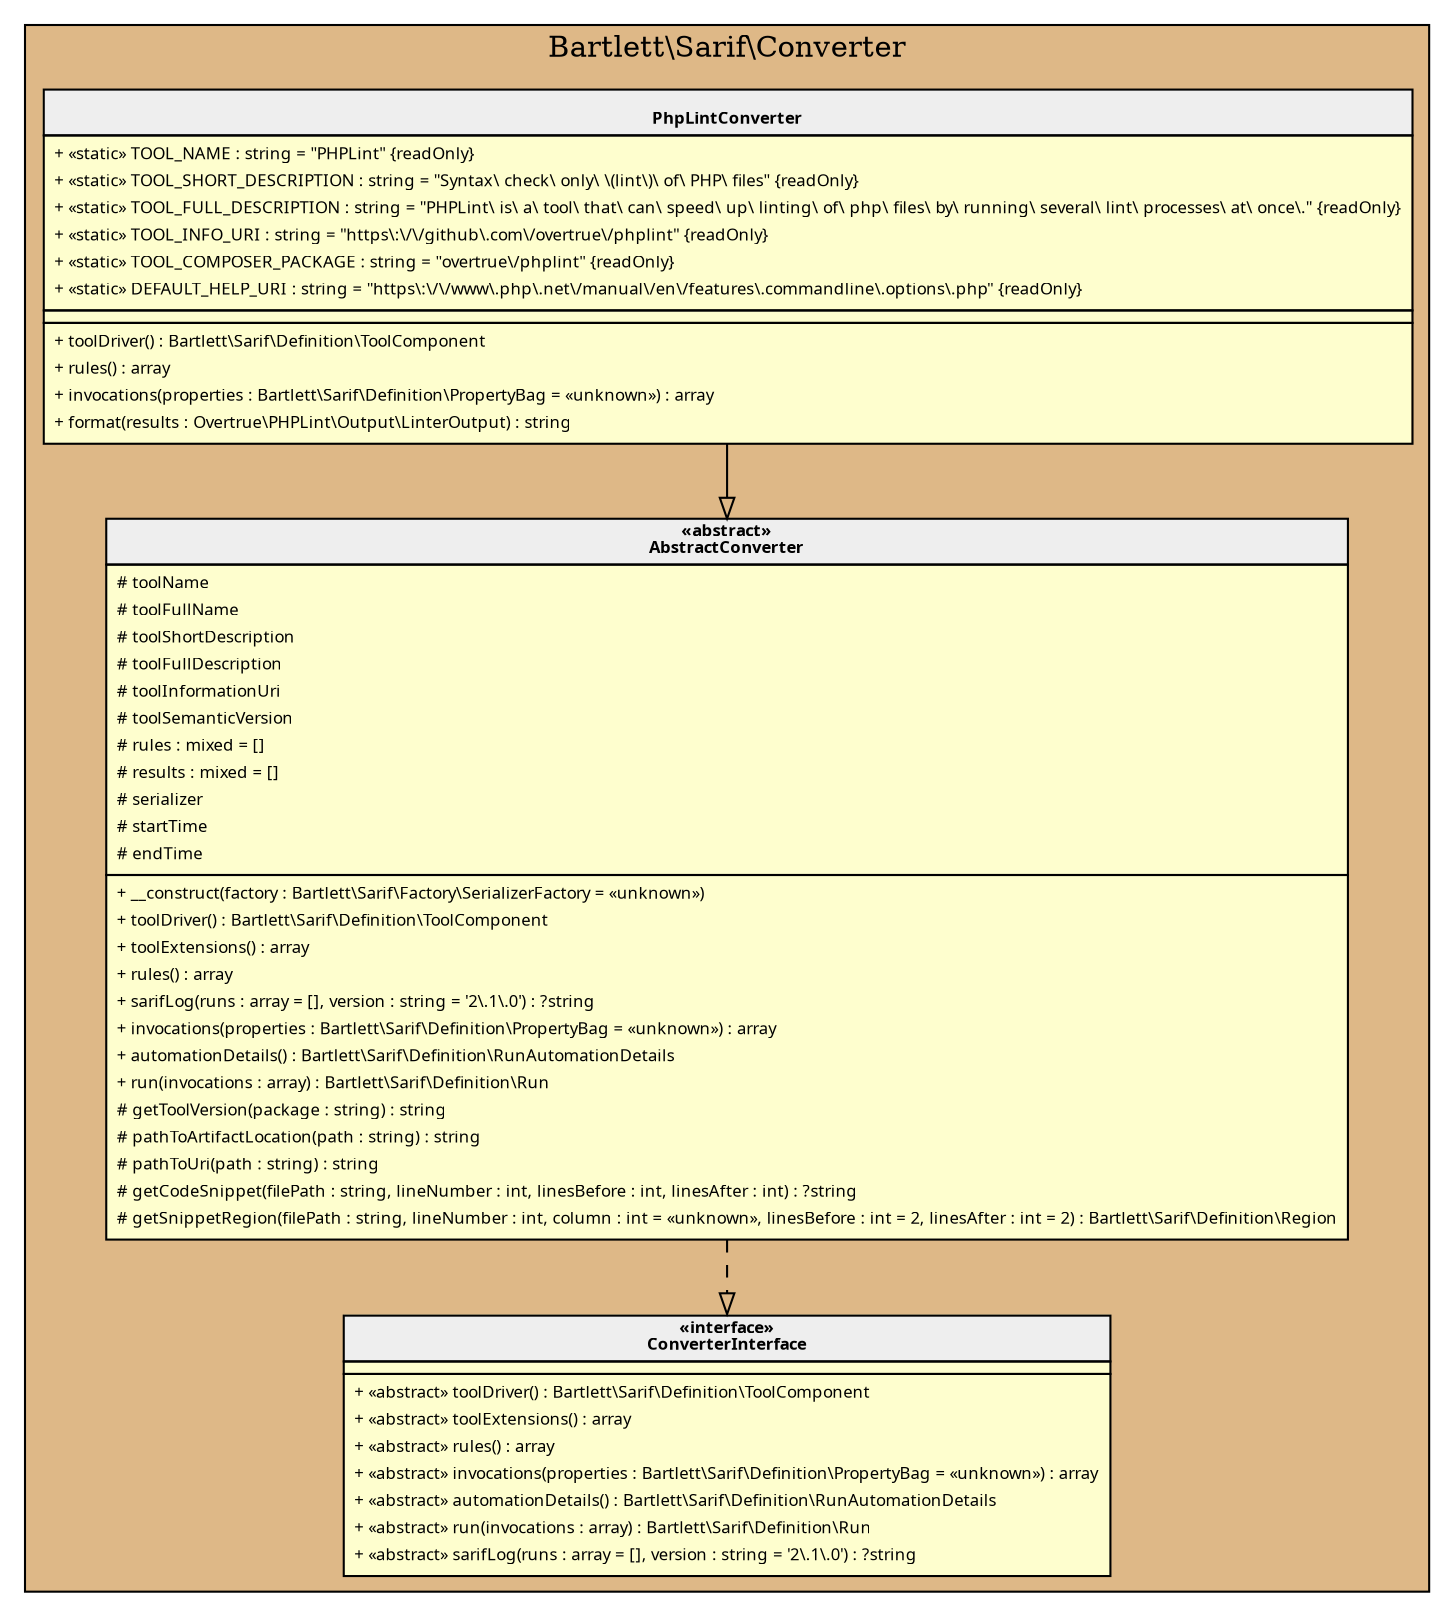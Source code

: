 digraph {
  graph [name="G" overlap="false" rankdir="TB" bgcolor="transparent"]
  node [fontname="Verdana" fontsize=8 shape="none" margin=0 fillcolor="#FEFECE" style="filled"]
  edge [fontname="Verdana" fontsize=8]
  subgraph cluster_0 {
    graph [bgcolor="BurlyWood"]
    label = "Bartlett\\Sarif\\Converter"
    "Bartlett\\Sarif\\Converter\\PhpLintConverter" [shape="none" label=<
<table cellspacing="0" border="0" cellborder="1">
    <tr><td bgcolor="#eeeeee"><b><br/>PhpLintConverter</b></td></tr>
    <tr><td><table border="0" cellspacing="0" cellpadding="2">
    <tr><td align="left">+ «static» TOOL_NAME : string = "PHPLint" {readOnly}</td></tr>
    <tr><td align="left">+ «static» TOOL_SHORT_DESCRIPTION : string = "Syntax\ check\ only\ \(lint\)\ of\ PHP\ files" {readOnly}</td></tr>
    <tr><td align="left">+ «static» TOOL_FULL_DESCRIPTION : string = "PHPLint\ is\ a\ tool\ that\ can\ speed\ up\ linting\ of\ php\ files\ by\ running\ several\ lint\ processes\ at\ once\." {readOnly}</td></tr>
    <tr><td align="left">+ «static» TOOL_INFO_URI : string = "https\:\/\/github\.com\/overtrue\/phplint" {readOnly}</td></tr>
    <tr><td align="left">+ «static» TOOL_COMPOSER_PACKAGE : string = "overtrue\/phplint" {readOnly}</td></tr>
    <tr><td align="left">+ «static» DEFAULT_HELP_URI : string = "https\:\/\/www\.php\.net\/manual\/en\/features\.commandline\.options\.php" {readOnly}</td></tr>
</table></td></tr>
    <tr><td></td></tr>
    <tr><td><table border="0" cellspacing="0" cellpadding="2">
    <tr><td align="left">+ toolDriver() : Bartlett\\Sarif\\Definition\\ToolComponent</td></tr>
    <tr><td align="left">+ rules() : array</td></tr>
    <tr><td align="left">+ invocations(properties : Bartlett\\Sarif\\Definition\\PropertyBag = «unknown») : array</td></tr>
    <tr><td align="left">+ format(results : Overtrue\\PHPLint\\Output\\LinterOutput) : string</td></tr>
</table></td></tr>
</table>>]
    "Bartlett\\Sarif\\Converter\\AbstractConverter" [shape="none" label=<
<table cellspacing="0" border="0" cellborder="1">
    <tr><td bgcolor="#eeeeee"><b>«abstract»<br/>AbstractConverter</b></td></tr>
    <tr><td><table border="0" cellspacing="0" cellpadding="2">
    <tr><td align="left"># toolName</td></tr>
    <tr><td align="left"># toolFullName</td></tr>
    <tr><td align="left"># toolShortDescription</td></tr>
    <tr><td align="left"># toolFullDescription</td></tr>
    <tr><td align="left"># toolInformationUri</td></tr>
    <tr><td align="left"># toolSemanticVersion</td></tr>
    <tr><td align="left"># rules : mixed = []</td></tr>
    <tr><td align="left"># results : mixed = []</td></tr>
    <tr><td align="left"># serializer</td></tr>
    <tr><td align="left"># startTime</td></tr>
    <tr><td align="left"># endTime</td></tr>
</table></td></tr>
    <tr><td><table border="0" cellspacing="0" cellpadding="2">
    <tr><td align="left">+ __construct(factory : Bartlett\\Sarif\\Factory\\SerializerFactory = «unknown»)</td></tr>
    <tr><td align="left">+ toolDriver() : Bartlett\\Sarif\\Definition\\ToolComponent</td></tr>
    <tr><td align="left">+ toolExtensions() : array</td></tr>
    <tr><td align="left">+ rules() : array</td></tr>
    <tr><td align="left">+ sarifLog(runs : array = [], version : string = '2\.1\.0') : ?string</td></tr>
    <tr><td align="left">+ invocations(properties : Bartlett\\Sarif\\Definition\\PropertyBag = «unknown») : array</td></tr>
    <tr><td align="left">+ automationDetails() : Bartlett\\Sarif\\Definition\\RunAutomationDetails</td></tr>
    <tr><td align="left">+ run(invocations : array) : Bartlett\\Sarif\\Definition\\Run</td></tr>
    <tr><td align="left"># getToolVersion(package : string) : string</td></tr>
    <tr><td align="left"># pathToArtifactLocation(path : string) : string</td></tr>
    <tr><td align="left"># pathToUri(path : string) : string</td></tr>
    <tr><td align="left"># getCodeSnippet(filePath : string, lineNumber : int, linesBefore : int, linesAfter : int) : ?string</td></tr>
    <tr><td align="left"># getSnippetRegion(filePath : string, lineNumber : int, column : int = «unknown», linesBefore : int = 2, linesAfter : int = 2) : Bartlett\\Sarif\\Definition\\Region</td></tr>
</table></td></tr>
</table>>]
    "Bartlett\\Sarif\\Converter\\ConverterInterface" [shape="none" label=<
<table cellspacing="0" border="0" cellborder="1">
    <tr><td bgcolor="#eeeeee"><b>«interface»<br/>ConverterInterface</b></td></tr>
    <tr><td></td></tr>
    <tr><td><table border="0" cellspacing="0" cellpadding="2">
    <tr><td align="left">+ «abstract» toolDriver() : Bartlett\\Sarif\\Definition\\ToolComponent</td></tr>
    <tr><td align="left">+ «abstract» toolExtensions() : array</td></tr>
    <tr><td align="left">+ «abstract» rules() : array</td></tr>
    <tr><td align="left">+ «abstract» invocations(properties : Bartlett\\Sarif\\Definition\\PropertyBag = «unknown») : array</td></tr>
    <tr><td align="left">+ «abstract» automationDetails() : Bartlett\\Sarif\\Definition\\RunAutomationDetails</td></tr>
    <tr><td align="left">+ «abstract» run(invocations : array) : Bartlett\\Sarif\\Definition\\Run</td></tr>
    <tr><td align="left">+ «abstract» sarifLog(runs : array = [], version : string = '2\.1\.0') : ?string</td></tr>
</table></td></tr>
</table>>]
  }
  "Bartlett\\Sarif\\Converter\\AbstractConverter" -> "Bartlett\\Sarif\\Converter\\ConverterInterface" [arrowhead="empty" style="dashed"]
  "Bartlett\\Sarif\\Converter\\PhpLintConverter" -> "Bartlett\\Sarif\\Converter\\AbstractConverter" [arrowhead="empty" style="filled"]
}
